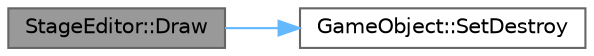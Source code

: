 digraph "StageEditor::Draw"
{
 // LATEX_PDF_SIZE
  bgcolor="transparent";
  edge [fontname=Helvetica,fontsize=10,labelfontname=Helvetica,labelfontsize=10];
  node [fontname=Helvetica,fontsize=10,shape=box,height=0.2,width=0.4];
  rankdir="LR";
  Node1 [id="Node000001",label="StageEditor::Draw",height=0.2,width=0.4,color="gray40", fillcolor="grey60", style="filled", fontcolor="black",tooltip="シーンの描画処理を行います。"];
  Node1 -> Node2 [id="edge1_Node000001_Node000002",color="steelblue1",style="solid",tooltip=" "];
  Node2 [id="Node000002",label="GameObject::SetDestroy",height=0.2,width=0.4,color="grey40", fillcolor="white", style="filled",URL="$class_game_object.html#a8fcb288a78c8ee8cdbb2ebf873a59369",tooltip="オブジェクトの破棄フラグを設定します。"];
}
